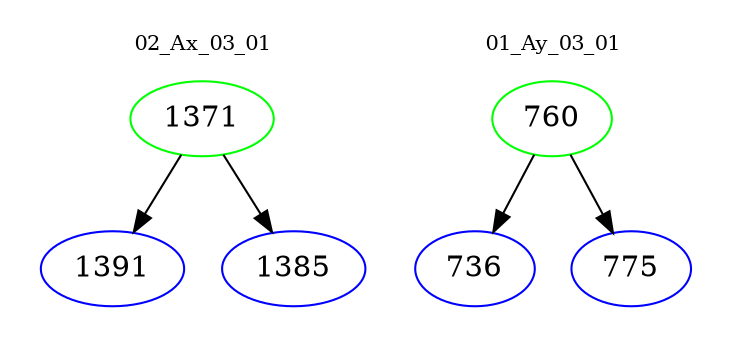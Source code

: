 digraph{
subgraph cluster_0 {
color = white
label = "02_Ax_03_01";
fontsize=10;
T0_1371 [label="1371", color="green"]
T0_1371 -> T0_1391 [color="black"]
T0_1391 [label="1391", color="blue"]
T0_1371 -> T0_1385 [color="black"]
T0_1385 [label="1385", color="blue"]
}
subgraph cluster_1 {
color = white
label = "01_Ay_03_01";
fontsize=10;
T1_760 [label="760", color="green"]
T1_760 -> T1_736 [color="black"]
T1_736 [label="736", color="blue"]
T1_760 -> T1_775 [color="black"]
T1_775 [label="775", color="blue"]
}
}
